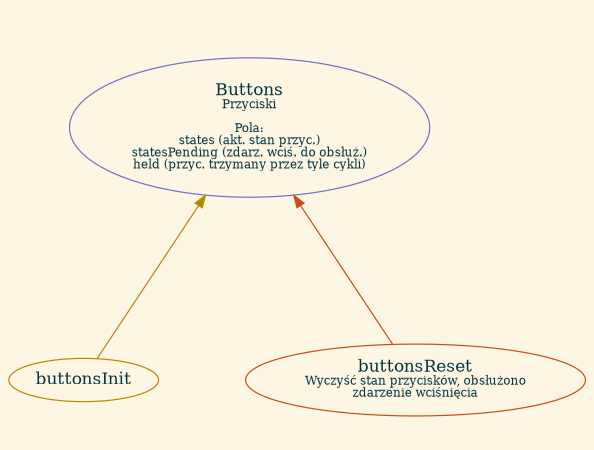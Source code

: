 digraph {
    ratio="fill";
    size="4,3!";
    graph [pad="0.1", nodesep="1", bgcolor="#fdf6e3"]
    node [color="#002b36", fontcolor="#073642"]
    edge [fontsize="10"]
    
    {
        rank="source";
        Buttons [label=<Buttons<BR /><FONT POINT-SIZE="10">Przyciski<BR /><BR />Pola:<BR />states (akt. stan przyc.)<BR />statesPending (zdarz. wciś. do obsłuż.)<BR />held (przyc. trzymany przez tyle cykli)</FONT>> color="#6c71c4"]
    }
    
    {
        buttonsInit [color="#b58900"]
        buttonsReset [label=<buttonsReset<BR /><FONT POINT-SIZE="10">Wyczyść stan przycisków, obsłużono<BR />zdarzenie wciśnięcia</FONT>>, color="#cb4b16"]
    }
    
    buttonsInit -> Buttons [color="#b58900"]
    buttonsReset -> Buttons [color="#cb4b16"]
    
}
